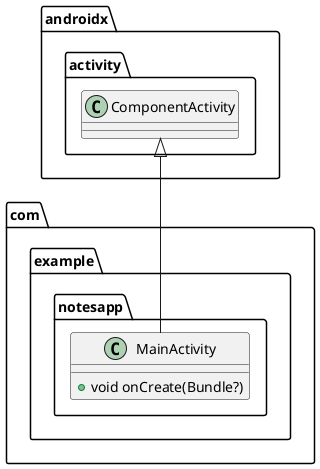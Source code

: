 @startuml
class com.example.notesapp.MainActivity {
+ void onCreate(Bundle?)
}


androidx.activity.ComponentActivity <|-- com.example.notesapp.MainActivity
@enduml
